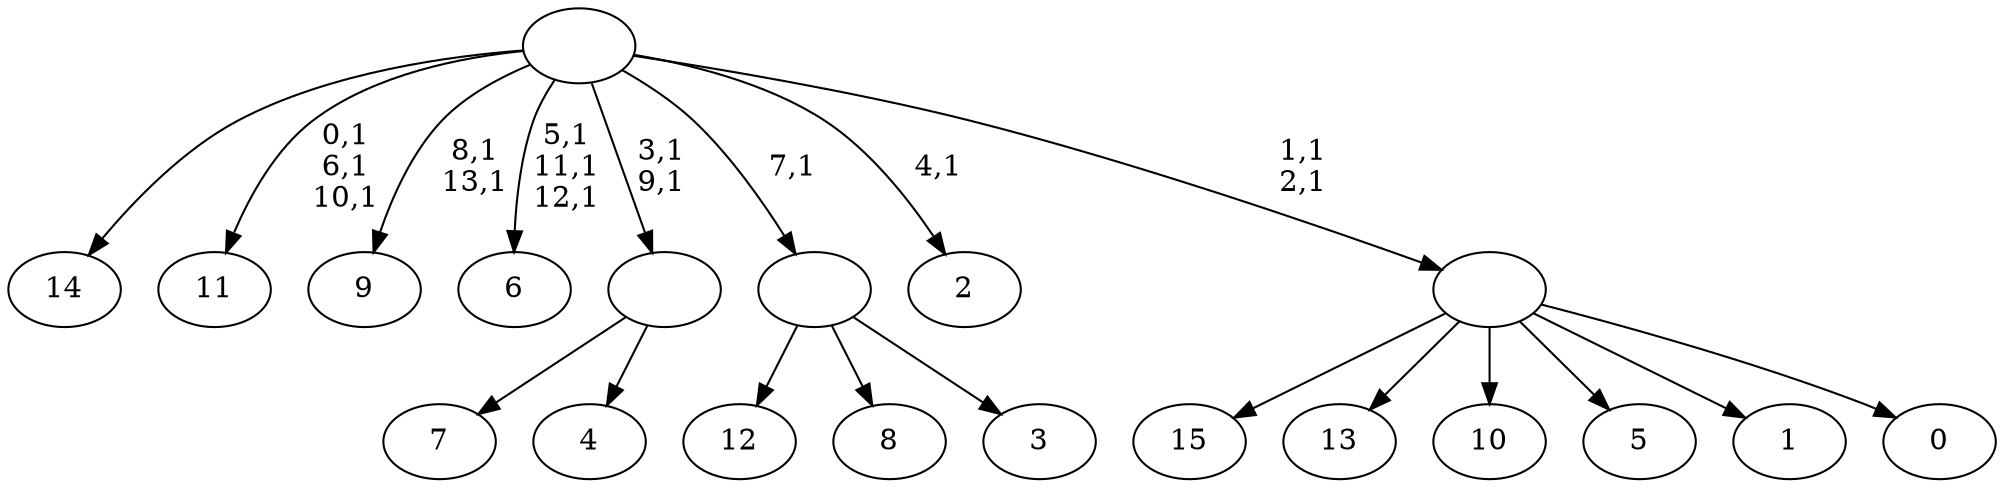 digraph T {
	30 [label="15"]
	29 [label="14"]
	28 [label="13"]
	27 [label="12"]
	26 [label="11"]
	22 [label="10"]
	21 [label="9"]
	18 [label="8"]
	17 [label="7"]
	16 [label="6"]
	12 [label="5"]
	11 [label="4"]
	10 [label=""]
	8 [label="3"]
	7 [label=""]
	6 [label="2"]
	4 [label="1"]
	3 [label="0"]
	2 [label=""]
	0 [label=""]
	10 -> 17 [label=""]
	10 -> 11 [label=""]
	7 -> 27 [label=""]
	7 -> 18 [label=""]
	7 -> 8 [label=""]
	2 -> 30 [label=""]
	2 -> 28 [label=""]
	2 -> 22 [label=""]
	2 -> 12 [label=""]
	2 -> 4 [label=""]
	2 -> 3 [label=""]
	0 -> 2 [label="1,1\n2,1"]
	0 -> 6 [label="4,1"]
	0 -> 10 [label="3,1\n9,1"]
	0 -> 16 [label="5,1\n11,1\n12,1"]
	0 -> 21 [label="8,1\n13,1"]
	0 -> 26 [label="0,1\n6,1\n10,1"]
	0 -> 29 [label=""]
	0 -> 7 [label="7,1"]
}
